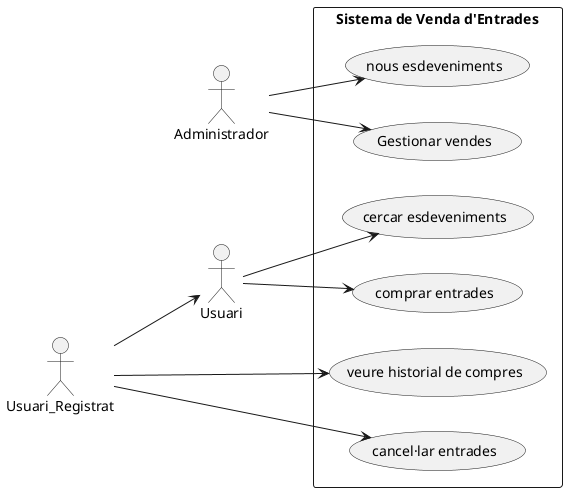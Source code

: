 @startuml
left to right direction

actor Administrador
actor Usuari
actor Usuari_Registrat

rectangle "Sistema de Venda d'Entrades" {
   Usuari --> (cercar esdeveniments)
   Usuari --> (comprar entrades)

   Usuari_Registrat  --> Usuari
   Usuari_Registrat  --> (veure historial de compres)
   Usuari_Registrat  --> (cancel·lar entrades)
   Administrador --> (nous esdeveniments)
   Administrador --> (Gestionar vendes)
}
@enduml
